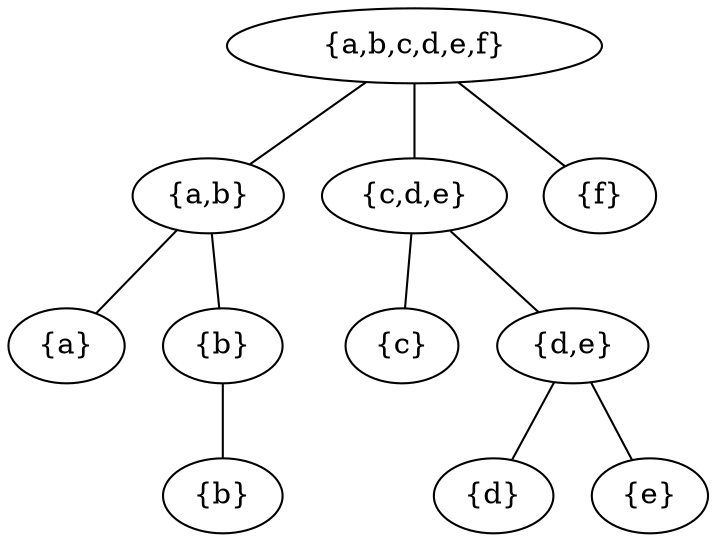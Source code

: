 graph
{
	node [shape=ellipse, style=solid, color=black, label=""];

	// Nodes
	n0a [label="{a,b,c,d,e,f}", width=2.5];
	n1a [label="{a,b}"];
	n1c [label="{c,d,e}"];
	n1f [label="{f}"];
	n2a [label="{a}"];
	n2b [label="{b}"];
	n2c [label="{c}"];
	n2d [label="{d,e}"];
	n3b [label="{b}"];
	n3d [label="{d}"];
	n3e [label="{e}"];

	// Edges
	n0a -- n1a;
	n0a -- n1c;
	n0a -- n1f;
	n1a -- n2a;
	n1a -- n2b;
	n1c -- n2c;
	n1c -- n2d;
	n2b -- n3b;
	n2d -- n3d;
	n2d -- n3e;
}
